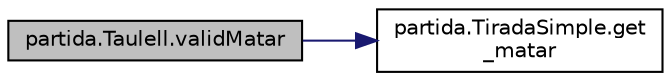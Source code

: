 digraph "partida.Taulell.validMatar"
{
 // LATEX_PDF_SIZE
  edge [fontname="Helvetica",fontsize="10",labelfontname="Helvetica",labelfontsize="10"];
  node [fontname="Helvetica",fontsize="10",shape=record];
  rankdir="LR";
  Node1 [label="partida.Taulell.validMatar",height=0.2,width=0.4,color="black", fillcolor="grey75", style="filled", fontcolor="black",tooltip="Comprova que les habilitats de matar de la peça amb les que vol fer a la tirada."];
  Node1 -> Node2 [color="midnightblue",fontsize="10",style="solid",fontname="Helvetica"];
  Node2 [label="partida.TiradaSimple.get\l_matar",height=0.2,width=0.4,color="black", fillcolor="white", style="filled",URL="$classpartida_1_1_tirada_simple.html#aeb2264788f917ed9349f9b6399554f37",tooltip="Matar."];
}
